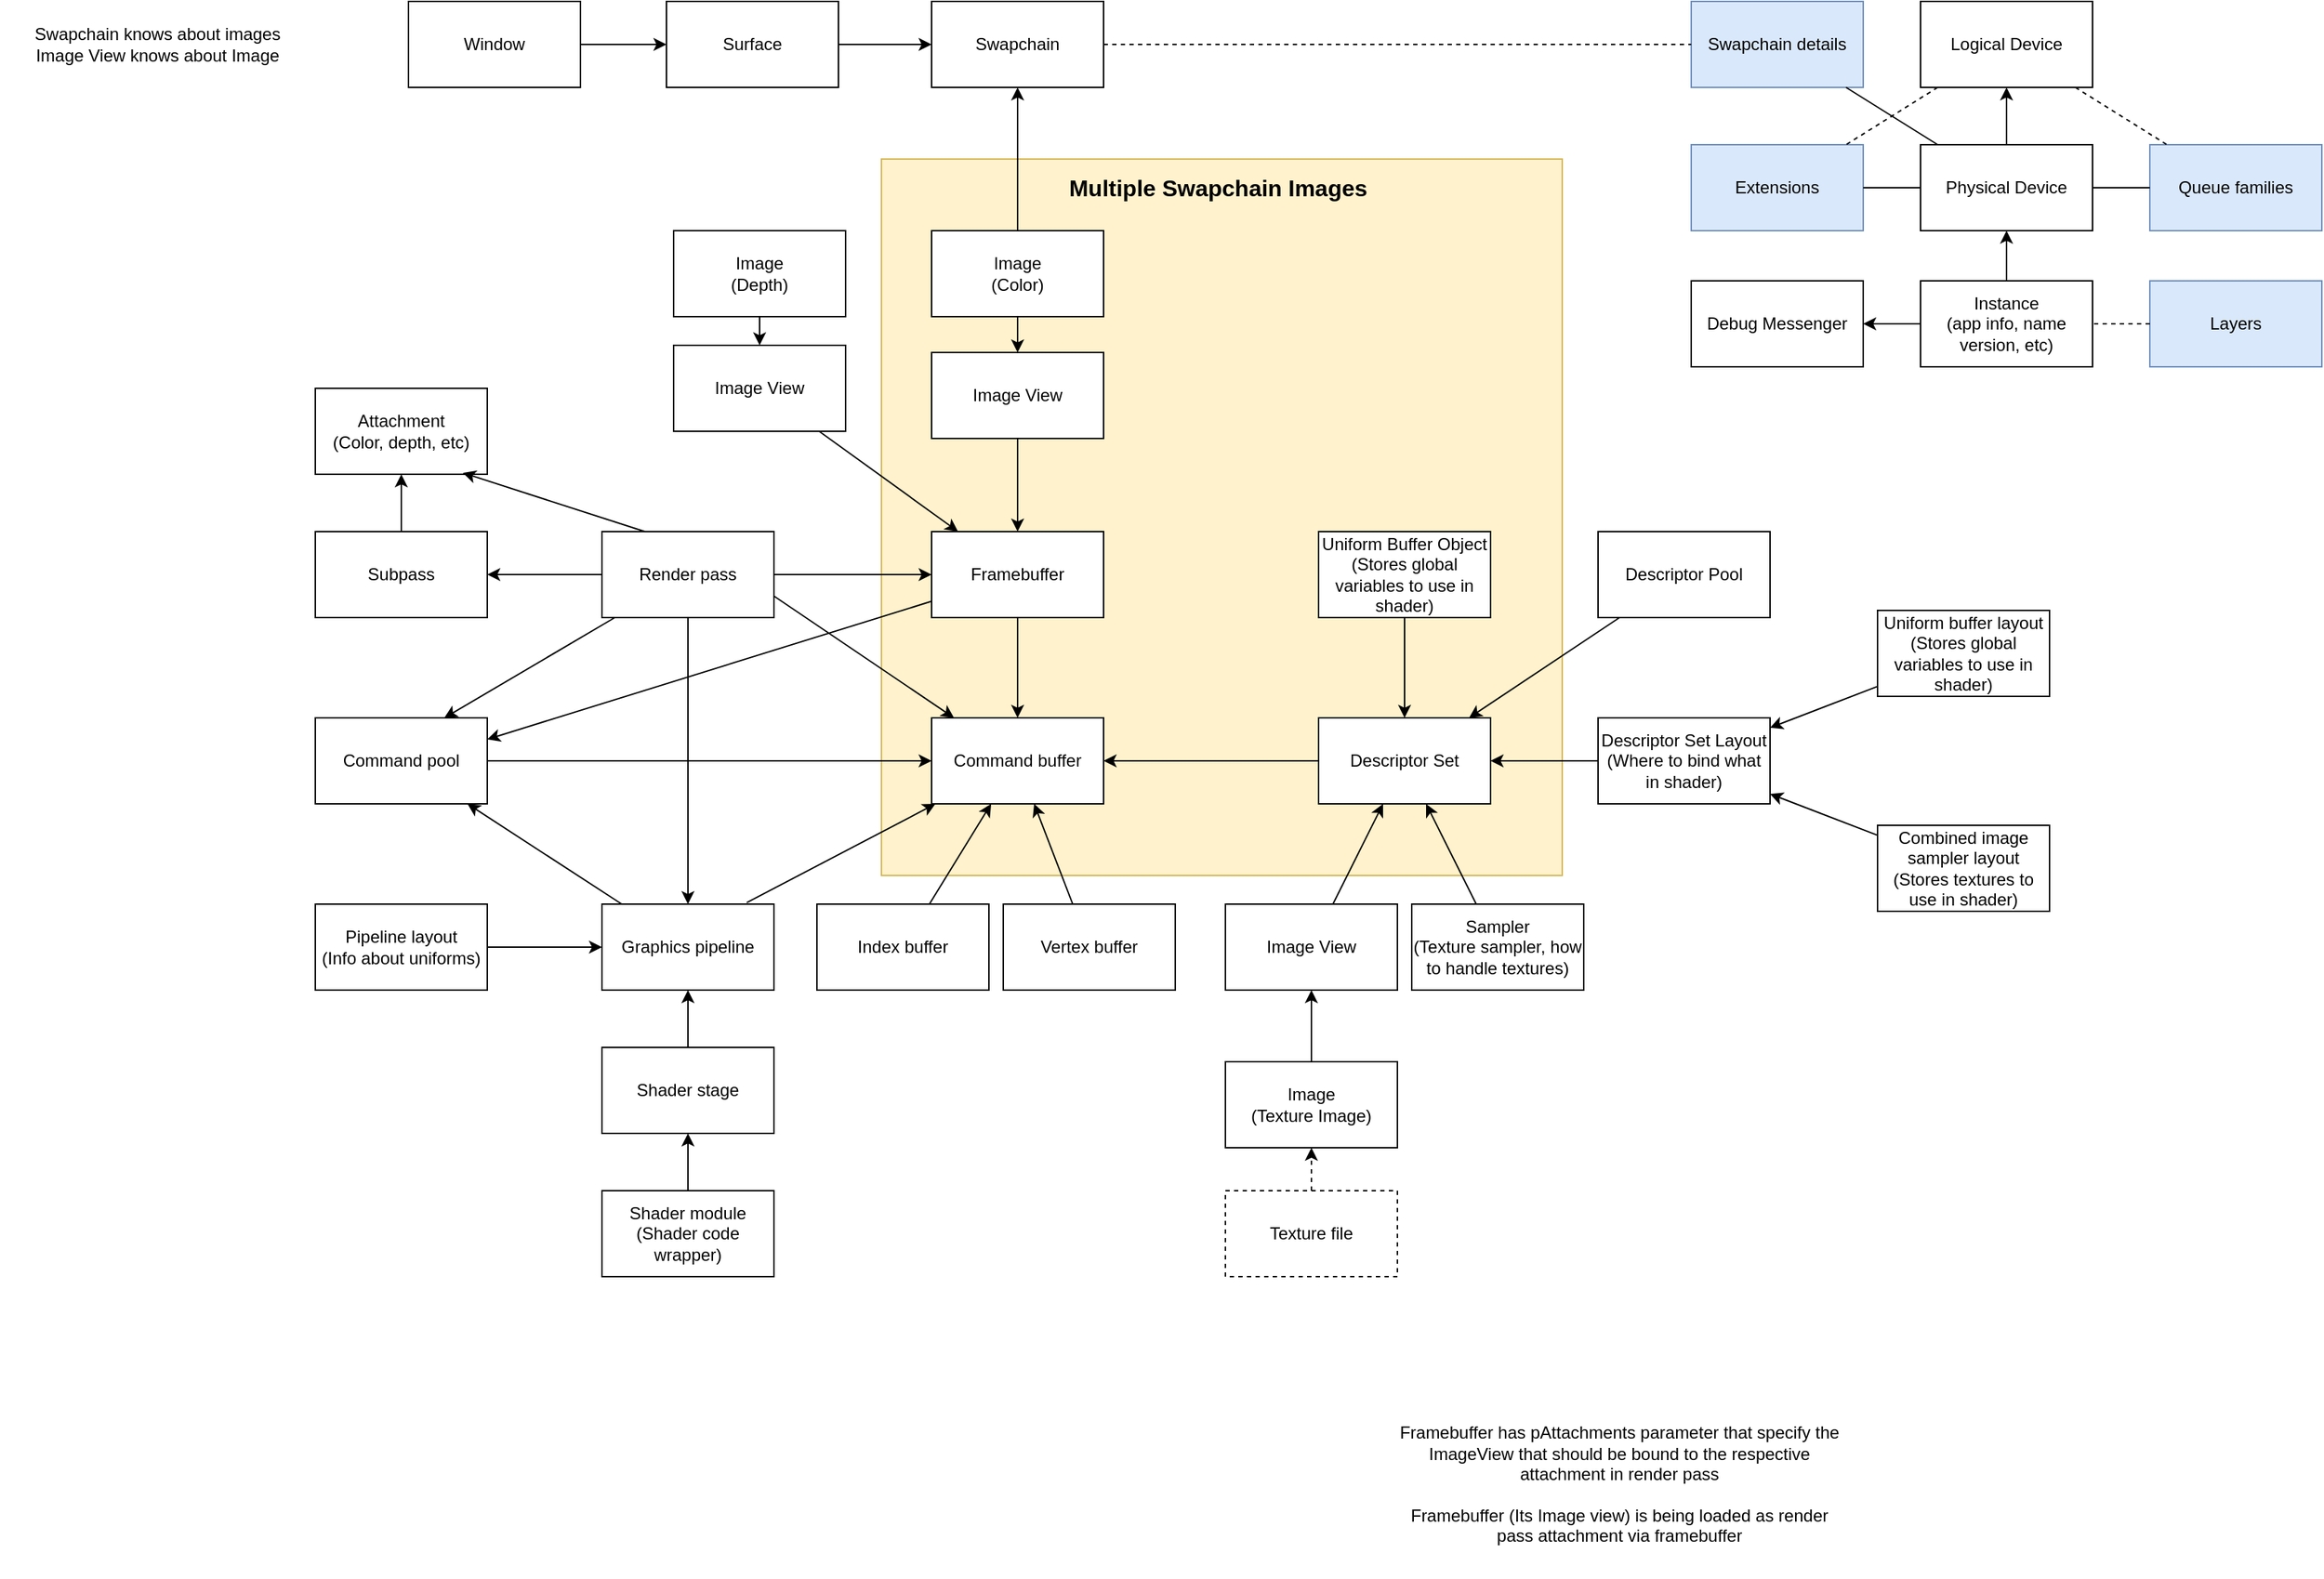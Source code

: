 <mxfile version="12.2.3" pages="1"><diagram id="QlIcXooN4U4Jv4AWC5Lv" name="Page-1"><mxGraphModel dx="1408" dy="780" grid="1" gridSize="10" guides="1" tooltips="1" connect="1" arrows="1" fold="1" page="1" pageScale="1" pageWidth="1920" pageHeight="1200" math="0" shadow="0"><root><mxCell id="0"/><mxCell id="1" parent="0"/><mxCell id="auY8UsLVbw-4rzqTcVtL-1" value="" style="rounded=0;whiteSpace=wrap;html=1;fillColor=#fff2cc;strokeColor=#d6b656;shadow=0;" parent="1" vertex="1"><mxGeometry x="645" y="150" width="475" height="500" as="geometry"/></mxCell><mxCell id="auY8UsLVbw-4rzqTcVtL-2" value="" style="endArrow=classic;html=1;exitX=0.842;exitY=-0.017;exitDx=0;exitDy=0;exitPerimeter=0;" parent="1" source="auY8UsLVbw-4rzqTcVtL-21" target="auY8UsLVbw-4rzqTcVtL-7" edge="1"><mxGeometry width="50" height="50" relative="1" as="geometry"><mxPoint x="358.889" y="745" as="sourcePoint"/><mxPoint x="481.111" y="645" as="targetPoint"/></mxGeometry></mxCell><mxCell id="auY8UsLVbw-4rzqTcVtL-3" value="&lt;span style=&quot;white-space: normal&quot;&gt;Swapchain&lt;/span&gt;" style="rounded=0;whiteSpace=wrap;html=1;" parent="1" vertex="1"><mxGeometry x="680" y="40" width="120" height="60" as="geometry"/></mxCell><mxCell id="auY8UsLVbw-4rzqTcVtL-4" value="&lt;span style=&quot;white-space: normal&quot;&gt;Image&lt;br&gt;(Color)&lt;br&gt;&lt;/span&gt;" style="rounded=0;whiteSpace=wrap;html=1;" parent="1" vertex="1"><mxGeometry x="680" y="200" width="120" height="60" as="geometry"/></mxCell><mxCell id="auY8UsLVbw-4rzqTcVtL-5" value="&lt;span style=&quot;white-space: normal&quot;&gt;Image View&lt;/span&gt;" style="rounded=0;whiteSpace=wrap;html=1;" parent="1" vertex="1"><mxGeometry x="680" y="285" width="120" height="60" as="geometry"/></mxCell><mxCell id="auY8UsLVbw-4rzqTcVtL-6" value="&lt;span style=&quot;white-space: normal&quot;&gt;Framebuffer&lt;/span&gt;" style="rounded=0;whiteSpace=wrap;html=1;" parent="1" vertex="1"><mxGeometry x="680" y="410" width="120" height="60" as="geometry"/></mxCell><mxCell id="auY8UsLVbw-4rzqTcVtL-7" value="&lt;span style=&quot;white-space: normal&quot;&gt;Command buffer&lt;/span&gt;" style="rounded=0;whiteSpace=wrap;html=1;" parent="1" vertex="1"><mxGeometry x="680" y="540" width="120" height="60" as="geometry"/></mxCell><mxCell id="auY8UsLVbw-4rzqTcVtL-8" value="" style="endArrow=classic;html=1;exitX=0.5;exitY=1;exitDx=0;exitDy=0;entryX=0.5;entryY=0;entryDx=0;entryDy=0;" parent="1" source="auY8UsLVbw-4rzqTcVtL-5" target="auY8UsLVbw-4rzqTcVtL-6" edge="1"><mxGeometry width="50" height="50" relative="1" as="geometry"><mxPoint x="740" y="350" as="sourcePoint"/><mxPoint x="740" y="450" as="targetPoint"/></mxGeometry></mxCell><mxCell id="auY8UsLVbw-4rzqTcVtL-9" value="&lt;span style=&quot;white-space: normal&quot;&gt;Render pass&lt;/span&gt;" style="rounded=0;whiteSpace=wrap;html=1;" parent="1" vertex="1"><mxGeometry x="450" y="410" width="120" height="60" as="geometry"/></mxCell><mxCell id="auY8UsLVbw-4rzqTcVtL-10" value="&lt;span style=&quot;white-space: normal&quot;&gt;Attachment&lt;br&gt;(Color, depth, etc)&lt;br&gt;&lt;/span&gt;" style="rounded=0;whiteSpace=wrap;html=1;" parent="1" vertex="1"><mxGeometry x="250" y="310" width="120" height="60" as="geometry"/></mxCell><mxCell id="auY8UsLVbw-4rzqTcVtL-12" value="&lt;span style=&quot;white-space: normal&quot;&gt;Subpass&lt;/span&gt;" style="rounded=0;whiteSpace=wrap;html=1;" parent="1" vertex="1"><mxGeometry x="250" y="410" width="120" height="60" as="geometry"/></mxCell><mxCell id="auY8UsLVbw-4rzqTcVtL-13" value="" style="endArrow=classic;html=1;entryX=0.5;entryY=0;entryDx=0;entryDy=0;exitX=0.5;exitY=1;exitDx=0;exitDy=0;" parent="1" source="auY8UsLVbw-4rzqTcVtL-4" target="auY8UsLVbw-4rzqTcVtL-5" edge="1"><mxGeometry width="50" height="50" relative="1" as="geometry"><mxPoint x="740" y="250" as="sourcePoint"/><mxPoint x="740" y="270" as="targetPoint"/></mxGeometry></mxCell><mxCell id="auY8UsLVbw-4rzqTcVtL-14" value="" style="endArrow=classic;html=1;" parent="1" source="auY8UsLVbw-4rzqTcVtL-4" target="auY8UsLVbw-4rzqTcVtL-3" edge="1"><mxGeometry width="50" height="50" relative="1" as="geometry"><mxPoint x="574.211" y="170" as="sourcePoint"/><mxPoint x="695.789" y="60" as="targetPoint"/></mxGeometry></mxCell><mxCell id="auY8UsLVbw-4rzqTcVtL-15" value="Swapchain knows about images&lt;br&gt;Image View knows about Image" style="text;html=1;strokeColor=none;fillColor=none;align=center;verticalAlign=middle;whiteSpace=wrap;rounded=0;" parent="1" vertex="1"><mxGeometry x="30" y="40" width="220" height="60" as="geometry"/></mxCell><mxCell id="auY8UsLVbw-4rzqTcVtL-16" value="" style="endArrow=classic;html=1;exitX=0;exitY=0.5;exitDx=0;exitDy=0;entryX=1;entryY=0.5;entryDx=0;entryDy=0;" parent="1" source="auY8UsLVbw-4rzqTcVtL-9" target="auY8UsLVbw-4rzqTcVtL-12" edge="1"><mxGeometry width="50" height="50" relative="1" as="geometry"><mxPoint x="435" y="440" as="sourcePoint"/><mxPoint x="325" y="440" as="targetPoint"/></mxGeometry></mxCell><mxCell id="auY8UsLVbw-4rzqTcVtL-17" value="" style="endArrow=classic;html=1;exitX=0.25;exitY=0;exitDx=0;exitDy=0;entryX=0.858;entryY=0.983;entryDx=0;entryDy=0;entryPerimeter=0;" parent="1" source="auY8UsLVbw-4rzqTcVtL-9" target="auY8UsLVbw-4rzqTcVtL-10" edge="1"><mxGeometry width="50" height="50" relative="1" as="geometry"><mxPoint x="462.727" y="450" as="sourcePoint"/><mxPoint x="298.421" y="310" as="targetPoint"/></mxGeometry></mxCell><mxCell id="auY8UsLVbw-4rzqTcVtL-18" value="" style="endArrow=classic;html=1;" parent="1" source="auY8UsLVbw-4rzqTcVtL-12" target="auY8UsLVbw-4rzqTcVtL-10" edge="1"><mxGeometry width="50" height="50" relative="1" as="geometry"><mxPoint x="310" y="400" as="sourcePoint"/><mxPoint x="310" y="375" as="targetPoint"/></mxGeometry></mxCell><mxCell id="auY8UsLVbw-4rzqTcVtL-19" value="&lt;span style=&quot;white-space: normal&quot;&gt;Shader module&lt;br&gt;(Shader code wrapper)&lt;br&gt;&lt;/span&gt;" style="rounded=0;whiteSpace=wrap;html=1;" parent="1" vertex="1"><mxGeometry x="450" y="870" width="120" height="60" as="geometry"/></mxCell><mxCell id="auY8UsLVbw-4rzqTcVtL-20" value="&lt;span style=&quot;white-space: normal&quot;&gt;Pipeline layout&lt;br&gt;(Info about uniforms)&lt;br&gt;&lt;/span&gt;" style="rounded=0;whiteSpace=wrap;html=1;" parent="1" vertex="1"><mxGeometry x="250" y="670" width="120" height="60" as="geometry"/></mxCell><mxCell id="auY8UsLVbw-4rzqTcVtL-21" value="&lt;span style=&quot;white-space: normal&quot;&gt;Graphics pipeline&lt;/span&gt;" style="rounded=0;whiteSpace=wrap;html=1;" parent="1" vertex="1"><mxGeometry x="450" y="670" width="120" height="60" as="geometry"/></mxCell><mxCell id="auY8UsLVbw-4rzqTcVtL-22" value="" style="endArrow=classic;html=1;entryX=0;entryY=0.5;entryDx=0;entryDy=0;exitX=1;exitY=0.5;exitDx=0;exitDy=0;" parent="1" source="auY8UsLVbw-4rzqTcVtL-20" target="auY8UsLVbw-4rzqTcVtL-21" edge="1"><mxGeometry width="50" height="50" relative="1" as="geometry"><mxPoint x="325" y="760" as="sourcePoint"/><mxPoint x="435" y="760" as="targetPoint"/></mxGeometry></mxCell><mxCell id="auY8UsLVbw-4rzqTcVtL-23" value="" style="endArrow=classic;html=1;" parent="1" source="auY8UsLVbw-4rzqTcVtL-24" target="auY8UsLVbw-4rzqTcVtL-21" edge="1"><mxGeometry width="50" height="50" relative="1" as="geometry"><mxPoint x="635" y="720" as="sourcePoint"/><mxPoint x="555" y="720" as="targetPoint"/></mxGeometry></mxCell><mxCell id="auY8UsLVbw-4rzqTcVtL-24" value="&lt;span style=&quot;white-space: normal&quot;&gt;Shader stage&lt;/span&gt;" style="rounded=0;whiteSpace=wrap;html=1;" parent="1" vertex="1"><mxGeometry x="450" y="770" width="120" height="60" as="geometry"/></mxCell><mxCell id="auY8UsLVbw-4rzqTcVtL-25" value="" style="endArrow=classic;html=1;" parent="1" source="auY8UsLVbw-4rzqTcVtL-19" target="auY8UsLVbw-4rzqTcVtL-24" edge="1"><mxGeometry width="50" height="50" relative="1" as="geometry"><mxPoint x="865" y="770" as="sourcePoint"/><mxPoint x="260" y="870" as="targetPoint"/></mxGeometry></mxCell><mxCell id="auY8UsLVbw-4rzqTcVtL-26" value="" style="endArrow=classic;html=1;exitX=0.5;exitY=1;exitDx=0;exitDy=0;entryX=0.5;entryY=0;entryDx=0;entryDy=0;" parent="1" source="auY8UsLVbw-4rzqTcVtL-9" target="auY8UsLVbw-4rzqTcVtL-21" edge="1"><mxGeometry width="50" height="50" relative="1" as="geometry"><mxPoint x="510" y="580" as="sourcePoint"/><mxPoint x="510" y="770" as="targetPoint"/></mxGeometry></mxCell><mxCell id="auY8UsLVbw-4rzqTcVtL-27" value="" style="endArrow=classic;html=1;" parent="1" source="auY8UsLVbw-4rzqTcVtL-6" target="auY8UsLVbw-4rzqTcVtL-7" edge="1"><mxGeometry width="50" height="50" relative="1" as="geometry"><mxPoint x="740" y="480" as="sourcePoint"/><mxPoint x="740" y="590" as="targetPoint"/></mxGeometry></mxCell><mxCell id="auY8UsLVbw-4rzqTcVtL-28" value="" style="endArrow=classic;html=1;exitX=1;exitY=0.75;exitDx=0;exitDy=0;" parent="1" source="auY8UsLVbw-4rzqTcVtL-9" target="auY8UsLVbw-4rzqTcVtL-7" edge="1"><mxGeometry width="50" height="50" relative="1" as="geometry"><mxPoint x="385" y="570.682" as="sourcePoint"/><mxPoint x="455" y="599.318" as="targetPoint"/></mxGeometry></mxCell><mxCell id="auY8UsLVbw-4rzqTcVtL-30" value="Framebuffer has pAttachments parameter that specify the ImageView that should be bound to the respective attachment in render pass&lt;br&gt;&lt;br&gt;Framebuffer (Its Image view) is being loaded as render pass attachment via framebuffer" style="text;html=1;strokeColor=none;fillColor=none;align=center;verticalAlign=middle;whiteSpace=wrap;rounded=0;" parent="1" vertex="1"><mxGeometry x="1005" y="1010" width="310" height="130" as="geometry"/></mxCell><mxCell id="auY8UsLVbw-4rzqTcVtL-31" value="Window" style="rounded=0;whiteSpace=wrap;html=1;" parent="1" vertex="1"><mxGeometry x="315" y="40" width="120" height="60" as="geometry"/></mxCell><mxCell id="auY8UsLVbw-4rzqTcVtL-32" value="Surface" style="rounded=0;whiteSpace=wrap;html=1;" parent="1" vertex="1"><mxGeometry x="495" y="40" width="120" height="60" as="geometry"/></mxCell><mxCell id="auY8UsLVbw-4rzqTcVtL-33" value="" style="endArrow=classic;html=1;strokeColor=#000000;" parent="1" source="auY8UsLVbw-4rzqTcVtL-31" target="auY8UsLVbw-4rzqTcVtL-32" edge="1"><mxGeometry width="50" height="50" relative="1" as="geometry"><mxPoint x="965" y="250" as="sourcePoint"/><mxPoint x="1015" y="200" as="targetPoint"/></mxGeometry></mxCell><mxCell id="auY8UsLVbw-4rzqTcVtL-34" value="" style="endArrow=classic;html=1;strokeColor=#000000;" parent="1" source="auY8UsLVbw-4rzqTcVtL-32" target="auY8UsLVbw-4rzqTcVtL-3" edge="1"><mxGeometry width="50" height="50" relative="1" as="geometry"><mxPoint x="455" y="120" as="sourcePoint"/><mxPoint x="505" y="70" as="targetPoint"/></mxGeometry></mxCell><mxCell id="auY8UsLVbw-4rzqTcVtL-35" value="&lt;span style=&quot;white-space: normal&quot;&gt;Command pool&lt;br&gt;&lt;/span&gt;" style="rounded=0;whiteSpace=wrap;html=1;" parent="1" vertex="1"><mxGeometry x="250" y="540" width="120" height="60" as="geometry"/></mxCell><mxCell id="auY8UsLVbw-4rzqTcVtL-36" value="" style="endArrow=classic;html=1;strokeColor=#000000;entryX=0.75;entryY=0;entryDx=0;entryDy=0;" parent="1" source="auY8UsLVbw-4rzqTcVtL-9" target="auY8UsLVbw-4rzqTcVtL-35" edge="1"><mxGeometry width="50" height="50" relative="1" as="geometry"><mxPoint x="785" y="1000" as="sourcePoint"/><mxPoint x="835" y="950" as="targetPoint"/></mxGeometry></mxCell><mxCell id="auY8UsLVbw-4rzqTcVtL-37" value="" style="endArrow=classic;html=1;strokeColor=#000000;entryX=1;entryY=0.25;entryDx=0;entryDy=0;" parent="1" source="auY8UsLVbw-4rzqTcVtL-6" target="auY8UsLVbw-4rzqTcVtL-35" edge="1"><mxGeometry width="50" height="50" relative="1" as="geometry"><mxPoint x="465" y="940" as="sourcePoint"/><mxPoint x="515" y="890" as="targetPoint"/></mxGeometry></mxCell><mxCell id="auY8UsLVbw-4rzqTcVtL-38" value="" style="endArrow=classic;html=1;strokeColor=#000000;" parent="1" source="auY8UsLVbw-4rzqTcVtL-21" target="auY8UsLVbw-4rzqTcVtL-35" edge="1"><mxGeometry width="50" height="50" relative="1" as="geometry"><mxPoint x="685" y="915" as="sourcePoint"/><mxPoint x="735" y="865" as="targetPoint"/></mxGeometry></mxCell><mxCell id="auY8UsLVbw-4rzqTcVtL-39" value="" style="endArrow=classic;html=1;strokeColor=#000000;" parent="1" source="auY8UsLVbw-4rzqTcVtL-9" target="auY8UsLVbw-4rzqTcVtL-6" edge="1"><mxGeometry width="50" height="50" relative="1" as="geometry"><mxPoint x="285" y="370" as="sourcePoint"/><mxPoint x="335" y="320" as="targetPoint"/></mxGeometry></mxCell><mxCell id="auY8UsLVbw-4rzqTcVtL-40" value="" style="endArrow=classic;html=1;strokeColor=#000000;" parent="1" source="auY8UsLVbw-4rzqTcVtL-35" target="auY8UsLVbw-4rzqTcVtL-7" edge="1"><mxGeometry width="50" height="50" relative="1" as="geometry"><mxPoint x="585" y="750" as="sourcePoint"/><mxPoint x="635" y="700" as="targetPoint"/></mxGeometry></mxCell><mxCell id="auY8UsLVbw-4rzqTcVtL-41" value="Instance&lt;br&gt;(app info, name version, etc)" style="rounded=0;whiteSpace=wrap;html=1;" parent="1" vertex="1"><mxGeometry x="1370" y="235" width="120" height="60" as="geometry"/></mxCell><mxCell id="auY8UsLVbw-4rzqTcVtL-42" value="Physical Device" style="rounded=0;whiteSpace=wrap;html=1;" parent="1" vertex="1"><mxGeometry x="1370" y="140" width="120" height="60" as="geometry"/></mxCell><mxCell id="auY8UsLVbw-4rzqTcVtL-43" value="" style="endArrow=classic;html=1;strokeColor=#000000;" parent="1" source="auY8UsLVbw-4rzqTcVtL-41" target="auY8UsLVbw-4rzqTcVtL-42" edge="1"><mxGeometry width="50" height="50" relative="1" as="geometry"><mxPoint x="1300" y="625" as="sourcePoint"/><mxPoint x="1350" y="575" as="targetPoint"/></mxGeometry></mxCell><mxCell id="auY8UsLVbw-4rzqTcVtL-44" value="Queue families" style="rounded=0;whiteSpace=wrap;html=1;fillColor=#dae8fc;strokeColor=#6c8ebf;" parent="1" vertex="1"><mxGeometry x="1530" y="140" width="120" height="60" as="geometry"/></mxCell><mxCell id="auY8UsLVbw-4rzqTcVtL-45" value="" style="endArrow=none;html=1;strokeColor=#000000;entryX=1;entryY=0.5;entryDx=0;entryDy=0;exitX=0;exitY=0.5;exitDx=0;exitDy=0;" parent="1" source="auY8UsLVbw-4rzqTcVtL-44" target="auY8UsLVbw-4rzqTcVtL-42" edge="1"><mxGeometry width="50" height="50" relative="1" as="geometry"><mxPoint x="1360" y="550" as="sourcePoint"/><mxPoint x="1410" y="500" as="targetPoint"/></mxGeometry></mxCell><mxCell id="auY8UsLVbw-4rzqTcVtL-46" value="Layers" style="rounded=0;whiteSpace=wrap;html=1;fillColor=#dae8fc;strokeColor=#6c8ebf;" parent="1" vertex="1"><mxGeometry x="1530" y="235" width="120" height="60" as="geometry"/></mxCell><mxCell id="auY8UsLVbw-4rzqTcVtL-47" value="Extensions" style="rounded=0;whiteSpace=wrap;html=1;fillColor=#dae8fc;strokeColor=#6c8ebf;" parent="1" vertex="1"><mxGeometry x="1210" y="140" width="120" height="60" as="geometry"/></mxCell><mxCell id="auY8UsLVbw-4rzqTcVtL-48" value="" style="endArrow=none;dashed=1;html=1;strokeColor=#000000;" parent="1" source="auY8UsLVbw-4rzqTcVtL-46" target="auY8UsLVbw-4rzqTcVtL-41" edge="1"><mxGeometry width="50" height="50" relative="1" as="geometry"><mxPoint x="1130" y="635" as="sourcePoint"/><mxPoint x="1180" y="585" as="targetPoint"/></mxGeometry></mxCell><mxCell id="auY8UsLVbw-4rzqTcVtL-49" value="Debug Messenger" style="rounded=0;whiteSpace=wrap;html=1;" parent="1" vertex="1"><mxGeometry x="1210" y="235" width="120" height="60" as="geometry"/></mxCell><mxCell id="auY8UsLVbw-4rzqTcVtL-50" value="" style="endArrow=classic;html=1;strokeColor=#000000;" parent="1" source="auY8UsLVbw-4rzqTcVtL-41" target="auY8UsLVbw-4rzqTcVtL-49" edge="1"><mxGeometry width="50" height="50" relative="1" as="geometry"><mxPoint x="1310" y="735" as="sourcePoint"/><mxPoint x="1360" y="685" as="targetPoint"/></mxGeometry></mxCell><mxCell id="auY8UsLVbw-4rzqTcVtL-51" value="Logical Device" style="rounded=0;whiteSpace=wrap;html=1;" parent="1" vertex="1"><mxGeometry x="1370" y="40" width="120" height="60" as="geometry"/></mxCell><mxCell id="auY8UsLVbw-4rzqTcVtL-52" value="" style="endArrow=none;dashed=1;html=1;strokeColor=#000000;" parent="1" source="auY8UsLVbw-4rzqTcVtL-51" target="auY8UsLVbw-4rzqTcVtL-47" edge="1"><mxGeometry width="50" height="50" relative="1" as="geometry"><mxPoint x="1380" y="660" as="sourcePoint"/><mxPoint x="1430" y="610" as="targetPoint"/></mxGeometry></mxCell><mxCell id="auY8UsLVbw-4rzqTcVtL-53" value="" style="endArrow=classic;html=1;strokeColor=#000000;" parent="1" source="auY8UsLVbw-4rzqTcVtL-42" target="auY8UsLVbw-4rzqTcVtL-51" edge="1"><mxGeometry width="50" height="50" relative="1" as="geometry"><mxPoint x="1500" y="630" as="sourcePoint"/><mxPoint x="1550" y="580" as="targetPoint"/></mxGeometry></mxCell><mxCell id="auY8UsLVbw-4rzqTcVtL-54" value="" style="endArrow=none;html=1;strokeColor=#000000;" parent="1" source="auY8UsLVbw-4rzqTcVtL-42" target="auY8UsLVbw-4rzqTcVtL-47" edge="1"><mxGeometry width="50" height="50" relative="1" as="geometry"><mxPoint x="1650" y="450" as="sourcePoint"/><mxPoint x="1700" y="400" as="targetPoint"/></mxGeometry></mxCell><mxCell id="auY8UsLVbw-4rzqTcVtL-55" value="Swapchain details" style="rounded=0;whiteSpace=wrap;html=1;fillColor=#dae8fc;strokeColor=#6c8ebf;" parent="1" vertex="1"><mxGeometry x="1210" y="40" width="120" height="60" as="geometry"/></mxCell><mxCell id="auY8UsLVbw-4rzqTcVtL-56" value="" style="endArrow=none;dashed=1;html=1;strokeColor=#000000;" parent="1" source="auY8UsLVbw-4rzqTcVtL-51" target="auY8UsLVbw-4rzqTcVtL-44" edge="1"><mxGeometry width="50" height="50" relative="1" as="geometry"><mxPoint x="1410" y="560" as="sourcePoint"/><mxPoint x="1460" y="510" as="targetPoint"/></mxGeometry></mxCell><mxCell id="auY8UsLVbw-4rzqTcVtL-57" value="" style="endArrow=none;html=1;strokeColor=#000000;" parent="1" source="auY8UsLVbw-4rzqTcVtL-42" target="auY8UsLVbw-4rzqTcVtL-55" edge="1"><mxGeometry width="50" height="50" relative="1" as="geometry"><mxPoint x="1540" y="620" as="sourcePoint"/><mxPoint x="1590" y="570" as="targetPoint"/></mxGeometry></mxCell><mxCell id="auY8UsLVbw-4rzqTcVtL-58" value="" style="endArrow=none;dashed=1;html=1;strokeColor=#000000;" parent="1" source="auY8UsLVbw-4rzqTcVtL-3" target="auY8UsLVbw-4rzqTcVtL-55" edge="1"><mxGeometry width="50" height="50" relative="1" as="geometry"><mxPoint x="1380" y="500" as="sourcePoint"/><mxPoint x="1430" y="450" as="targetPoint"/></mxGeometry></mxCell><mxCell id="auY8UsLVbw-4rzqTcVtL-59" value="Vertex buffer" style="rounded=0;whiteSpace=wrap;html=1;" parent="1" vertex="1"><mxGeometry x="730" y="670" width="120" height="60" as="geometry"/></mxCell><mxCell id="auY8UsLVbw-4rzqTcVtL-60" value="Index buffer" style="rounded=0;whiteSpace=wrap;html=1;" parent="1" vertex="1"><mxGeometry x="600" y="670" width="120" height="60" as="geometry"/></mxCell><mxCell id="auY8UsLVbw-4rzqTcVtL-61" value="" style="endArrow=classic;html=1;" parent="1" source="auY8UsLVbw-4rzqTcVtL-59" target="auY8UsLVbw-4rzqTcVtL-7" edge="1"><mxGeometry width="50" height="50" relative="1" as="geometry"><mxPoint x="797.692" y="670" as="sourcePoint"/><mxPoint x="1135" y="550" as="targetPoint"/></mxGeometry></mxCell><mxCell id="auY8UsLVbw-4rzqTcVtL-62" value="" style="endArrow=classic;html=1;" parent="1" source="auY8UsLVbw-4rzqTcVtL-60" target="auY8UsLVbw-4rzqTcVtL-7" edge="1"><mxGeometry width="50" height="50" relative="1" as="geometry"><mxPoint x="1195" y="970" as="sourcePoint"/><mxPoint x="1245" y="920" as="targetPoint"/></mxGeometry></mxCell><mxCell id="auY8UsLVbw-4rzqTcVtL-63" value="Multiple Swapchain Images" style="text;html=1;strokeColor=none;fillColor=none;align=center;verticalAlign=middle;whiteSpace=wrap;rounded=0;shadow=0;comic=0;fontStyle=1;fontSize=16;" parent="1" vertex="1"><mxGeometry x="650" y="160" width="460" height="20" as="geometry"/></mxCell><mxCell id="auY8UsLVbw-4rzqTcVtL-64" value="Descriptor Pool" style="rounded=0;whiteSpace=wrap;html=1;" parent="1" vertex="1"><mxGeometry x="1145" y="410" width="120" height="60" as="geometry"/></mxCell><mxCell id="auY8UsLVbw-4rzqTcVtL-65" value="Descriptor Set" style="rounded=0;whiteSpace=wrap;html=1;" parent="1" vertex="1"><mxGeometry x="950" y="540" width="120" height="60" as="geometry"/></mxCell><mxCell id="auY8UsLVbw-4rzqTcVtL-66" value="" style="endArrow=classic;html=1;" parent="1" source="auY8UsLVbw-4rzqTcVtL-64" target="auY8UsLVbw-4rzqTcVtL-65" edge="1"><mxGeometry width="50" height="50" relative="1" as="geometry"><mxPoint x="1085" y="665" as="sourcePoint"/><mxPoint x="1135" y="615" as="targetPoint"/></mxGeometry></mxCell><mxCell id="auY8UsLVbw-4rzqTcVtL-67" value="Descriptor Set Layout&lt;br&gt;(Where to bind what&lt;br&gt;in shader)" style="rounded=0;whiteSpace=wrap;html=1;" parent="1" vertex="1"><mxGeometry x="1145" y="540" width="120" height="60" as="geometry"/></mxCell><mxCell id="auY8UsLVbw-4rzqTcVtL-68" value="" style="endArrow=classic;html=1;" parent="1" source="auY8UsLVbw-4rzqTcVtL-67" target="auY8UsLVbw-4rzqTcVtL-65" edge="1"><mxGeometry width="50" height="50" relative="1" as="geometry"><mxPoint x="1235" y="675" as="sourcePoint"/><mxPoint x="1285" y="625" as="targetPoint"/></mxGeometry></mxCell><mxCell id="auY8UsLVbw-4rzqTcVtL-69" value="Uniform Buffer Object&lt;br&gt;(Stores global variables to use in shader)" style="rounded=0;whiteSpace=wrap;html=1;" parent="1" vertex="1"><mxGeometry x="950" y="410" width="120" height="60" as="geometry"/></mxCell><mxCell id="auY8UsLVbw-4rzqTcVtL-70" value="" style="endArrow=classic;html=1;" parent="1" source="auY8UsLVbw-4rzqTcVtL-69" target="auY8UsLVbw-4rzqTcVtL-65" edge="1"><mxGeometry width="50" height="50" relative="1" as="geometry"><mxPoint x="1155" y="845" as="sourcePoint"/><mxPoint x="1205" y="795" as="targetPoint"/></mxGeometry></mxCell><mxCell id="auY8UsLVbw-4rzqTcVtL-71" value="" style="endArrow=classic;html=1;" parent="1" source="auY8UsLVbw-4rzqTcVtL-65" target="auY8UsLVbw-4rzqTcVtL-7" edge="1"><mxGeometry width="50" height="50" relative="1" as="geometry"><mxPoint x="1005" y="720" as="sourcePoint"/><mxPoint x="1055" y="670" as="targetPoint"/></mxGeometry></mxCell><mxCell id="YM5UlRnroJwdpIBVSn5X-1" value="Uniform buffer layout&lt;br&gt;(Stores global variables to use in shader)" style="rounded=0;whiteSpace=wrap;html=1;" parent="1" vertex="1"><mxGeometry x="1340" y="465" width="120" height="60" as="geometry"/></mxCell><mxCell id="YM5UlRnroJwdpIBVSn5X-2" value="Combined image sampler layout&lt;br&gt;(Stores textures to use in shader)" style="rounded=0;whiteSpace=wrap;html=1;" parent="1" vertex="1"><mxGeometry x="1340" y="615" width="120" height="60" as="geometry"/></mxCell><mxCell id="YM5UlRnroJwdpIBVSn5X-3" value="" style="endArrow=classic;html=1;" parent="1" source="YM5UlRnroJwdpIBVSn5X-1" target="auY8UsLVbw-4rzqTcVtL-67" edge="1"><mxGeometry width="50" height="50" relative="1" as="geometry"><mxPoint x="1330" y="720" as="sourcePoint"/><mxPoint x="1380" y="670" as="targetPoint"/></mxGeometry></mxCell><mxCell id="YM5UlRnroJwdpIBVSn5X-4" value="" style="endArrow=classic;html=1;" parent="1" source="YM5UlRnroJwdpIBVSn5X-2" target="auY8UsLVbw-4rzqTcVtL-67" edge="1"><mxGeometry width="50" height="50" relative="1" as="geometry"><mxPoint x="1300" y="730" as="sourcePoint"/><mxPoint x="1340" y="575" as="targetPoint"/></mxGeometry></mxCell><mxCell id="YM5UlRnroJwdpIBVSn5X-5" value="Texture file" style="rounded=0;whiteSpace=wrap;html=1;dashed=1;" parent="1" vertex="1"><mxGeometry x="885" y="870" width="120" height="60" as="geometry"/></mxCell><mxCell id="YM5UlRnroJwdpIBVSn5X-6" value="Image&lt;br&gt;(Texture Image)" style="rounded=0;whiteSpace=wrap;html=1;" parent="1" vertex="1"><mxGeometry x="885" y="780" width="120" height="60" as="geometry"/></mxCell><mxCell id="YM5UlRnroJwdpIBVSn5X-7" value="" style="endArrow=classic;html=1;dashed=1;" parent="1" source="YM5UlRnroJwdpIBVSn5X-5" target="YM5UlRnroJwdpIBVSn5X-6" edge="1"><mxGeometry width="50" height="50" relative="1" as="geometry"><mxPoint x="790" y="950" as="sourcePoint"/><mxPoint x="840" y="900" as="targetPoint"/></mxGeometry></mxCell><mxCell id="YM5UlRnroJwdpIBVSn5X-8" value="&lt;span style=&quot;white-space: normal&quot;&gt;Image View&lt;/span&gt;" style="rounded=0;whiteSpace=wrap;html=1;" parent="1" vertex="1"><mxGeometry x="885" y="670" width="120" height="60" as="geometry"/></mxCell><mxCell id="YM5UlRnroJwdpIBVSn5X-10" value="" style="endArrow=classic;html=1;" parent="1" source="YM5UlRnroJwdpIBVSn5X-6" target="YM5UlRnroJwdpIBVSn5X-8" edge="1"><mxGeometry width="50" height="50" relative="1" as="geometry"><mxPoint x="1087.5" y="809.923" as="sourcePoint"/><mxPoint x="1012.5" y="781.077" as="targetPoint"/></mxGeometry></mxCell><mxCell id="YM5UlRnroJwdpIBVSn5X-12" value="" style="endArrow=classic;html=1;" parent="1" source="YM5UlRnroJwdpIBVSn5X-8" target="auY8UsLVbw-4rzqTcVtL-65" edge="1"><mxGeometry width="50" height="50" relative="1" as="geometry"><mxPoint x="1177.5" y="779.923" as="sourcePoint"/><mxPoint x="1102.5" y="751.077" as="targetPoint"/></mxGeometry></mxCell><mxCell id="YM5UlRnroJwdpIBVSn5X-13" value="&lt;span style=&quot;white-space: normal&quot;&gt;Sampler&lt;br&gt;(Texture sampler, how to handle textures)&lt;br&gt;&lt;/span&gt;" style="rounded=0;whiteSpace=wrap;html=1;" parent="1" vertex="1"><mxGeometry x="1015" y="670" width="120" height="60" as="geometry"/></mxCell><mxCell id="YM5UlRnroJwdpIBVSn5X-14" value="" style="endArrow=classic;html=1;" parent="1" source="YM5UlRnroJwdpIBVSn5X-13" target="auY8UsLVbw-4rzqTcVtL-65" edge="1"><mxGeometry width="50" height="50" relative="1" as="geometry"><mxPoint x="1335" y="699.923" as="sourcePoint"/><mxPoint x="1260" y="671.077" as="targetPoint"/></mxGeometry></mxCell><mxCell id="QYbRFMUsWuc4sivkywUV-1" value="&lt;span style=&quot;white-space: normal&quot;&gt;Image View&lt;br&gt;&lt;/span&gt;" style="rounded=0;whiteSpace=wrap;html=1;" vertex="1" parent="1"><mxGeometry x="500" y="280" width="120" height="60" as="geometry"/></mxCell><mxCell id="QYbRFMUsWuc4sivkywUV-2" value="&lt;span style=&quot;white-space: normal&quot;&gt;Image&lt;br&gt;(Depth)&lt;br&gt;&lt;/span&gt;" style="rounded=0;whiteSpace=wrap;html=1;" vertex="1" parent="1"><mxGeometry x="500" y="200" width="120" height="60" as="geometry"/></mxCell><mxCell id="QYbRFMUsWuc4sivkywUV-3" value="" style="endArrow=classic;html=1;" edge="1" parent="1" source="QYbRFMUsWuc4sivkywUV-2" target="QYbRFMUsWuc4sivkywUV-1"><mxGeometry width="50" height="50" relative="1" as="geometry"><mxPoint x="320" y="240" as="sourcePoint"/><mxPoint x="370" y="190" as="targetPoint"/></mxGeometry></mxCell><mxCell id="QYbRFMUsWuc4sivkywUV-4" value="" style="endArrow=classic;html=1;" edge="1" parent="1" source="QYbRFMUsWuc4sivkywUV-1" target="auY8UsLVbw-4rzqTcVtL-6"><mxGeometry width="50" height="50" relative="1" as="geometry"><mxPoint x="290" y="260" as="sourcePoint"/><mxPoint x="340" y="210" as="targetPoint"/></mxGeometry></mxCell></root></mxGraphModel></diagram></mxfile>